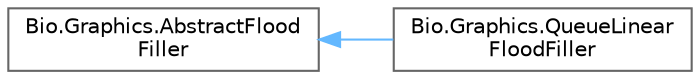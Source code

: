 digraph "Graphical Class Hierarchy"
{
 // LATEX_PDF_SIZE
  bgcolor="transparent";
  edge [fontname=Helvetica,fontsize=10,labelfontname=Helvetica,labelfontsize=10];
  node [fontname=Helvetica,fontsize=10,shape=box,height=0.2,width=0.4];
  rankdir="LR";
  Node0 [label="Bio.Graphics.AbstractFlood\lFiller",height=0.2,width=0.4,color="grey40", fillcolor="white", style="filled",URL="$class_bio_1_1_graphics_1_1_abstract_flood_filler.html",tooltip="The base class that the flood fill algorithms inherit from. Implements the basic flood filler functio..."];
  Node0 -> Node1 [dir="back",color="steelblue1",style="solid"];
  Node1 [label="Bio.Graphics.QueueLinear\lFloodFiller",height=0.2,width=0.4,color="grey40", fillcolor="white", style="filled",URL="$class_bio_1_1_graphics_1_1_queue_linear_flood_filler.html",tooltip="Implements the QueueLinear flood fill algorithm using array-based pixel manipulation."];
}
